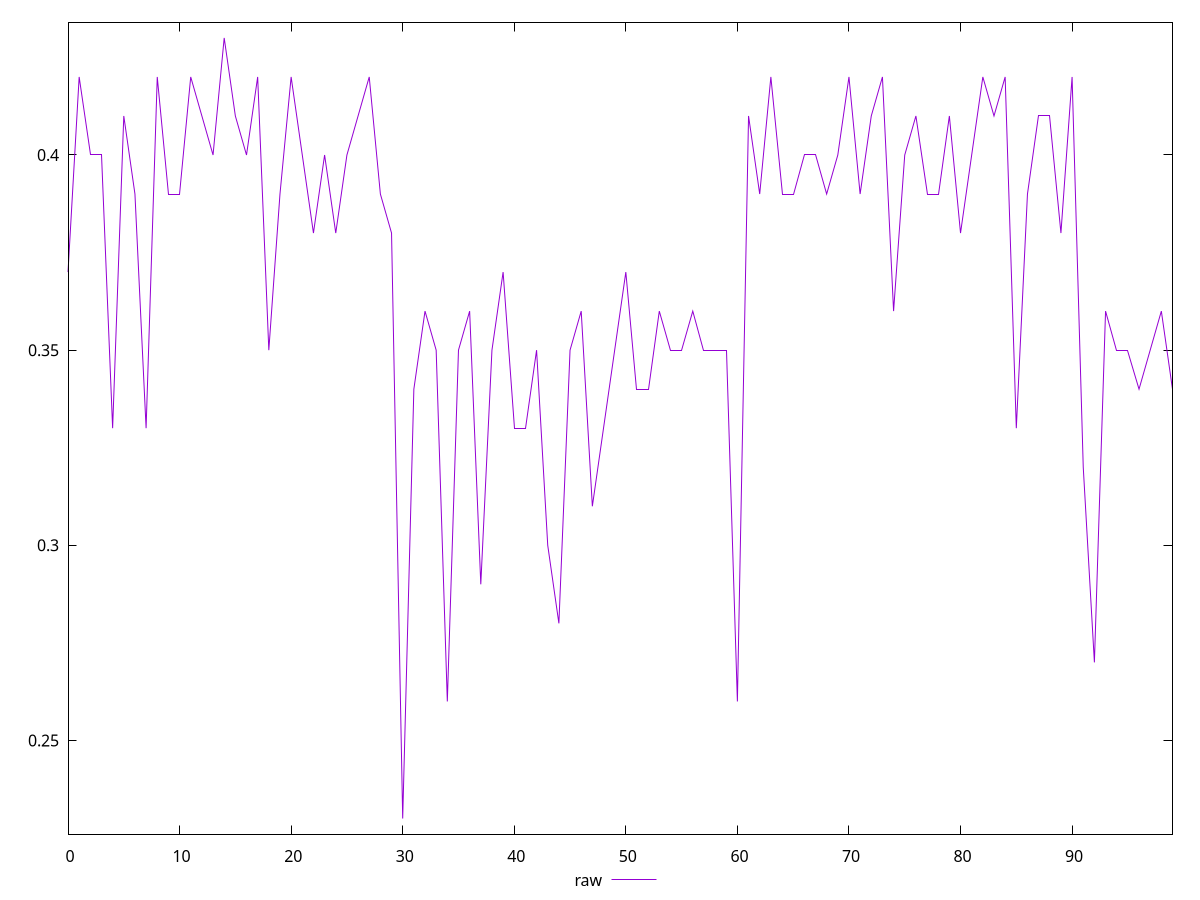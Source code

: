 reset

$raw <<EOF
0 0.37
1 0.42
2 0.4
3 0.4
4 0.33
5 0.41
6 0.39
7 0.33
8 0.42
9 0.39
10 0.39
11 0.42
12 0.41
13 0.4
14 0.43
15 0.41
16 0.4
17 0.42
18 0.35
19 0.39
20 0.42
21 0.4
22 0.38
23 0.4
24 0.38
25 0.4
26 0.41
27 0.42
28 0.39
29 0.38
30 0.23
31 0.34
32 0.36
33 0.35
34 0.26
35 0.35
36 0.36
37 0.29
38 0.35
39 0.37
40 0.33
41 0.33
42 0.35
43 0.3
44 0.28
45 0.35
46 0.36
47 0.31
48 0.33
49 0.35
50 0.37
51 0.34
52 0.34
53 0.36
54 0.35
55 0.35
56 0.36
57 0.35
58 0.35
59 0.35
60 0.26
61 0.41
62 0.39
63 0.42
64 0.39
65 0.39
66 0.4
67 0.4
68 0.39
69 0.4
70 0.42
71 0.39
72 0.41
73 0.42
74 0.36
75 0.4
76 0.41
77 0.39
78 0.39
79 0.41
80 0.38
81 0.4
82 0.42
83 0.41
84 0.42
85 0.33
86 0.39
87 0.41
88 0.41
89 0.38
90 0.42
91 0.32
92 0.27
93 0.36
94 0.35
95 0.35
96 0.34
97 0.35
98 0.36
99 0.34
EOF

set key outside below
set xrange [0:99]
set yrange [0.226:0.434]
set trange [0.226:0.434]
set terminal svg size 640, 500 enhanced background rgb 'white'
set output "reprap/meta/score/samples/pages+cached+noexternal/raw/values.svg"

plot $raw title "raw" with line

reset
